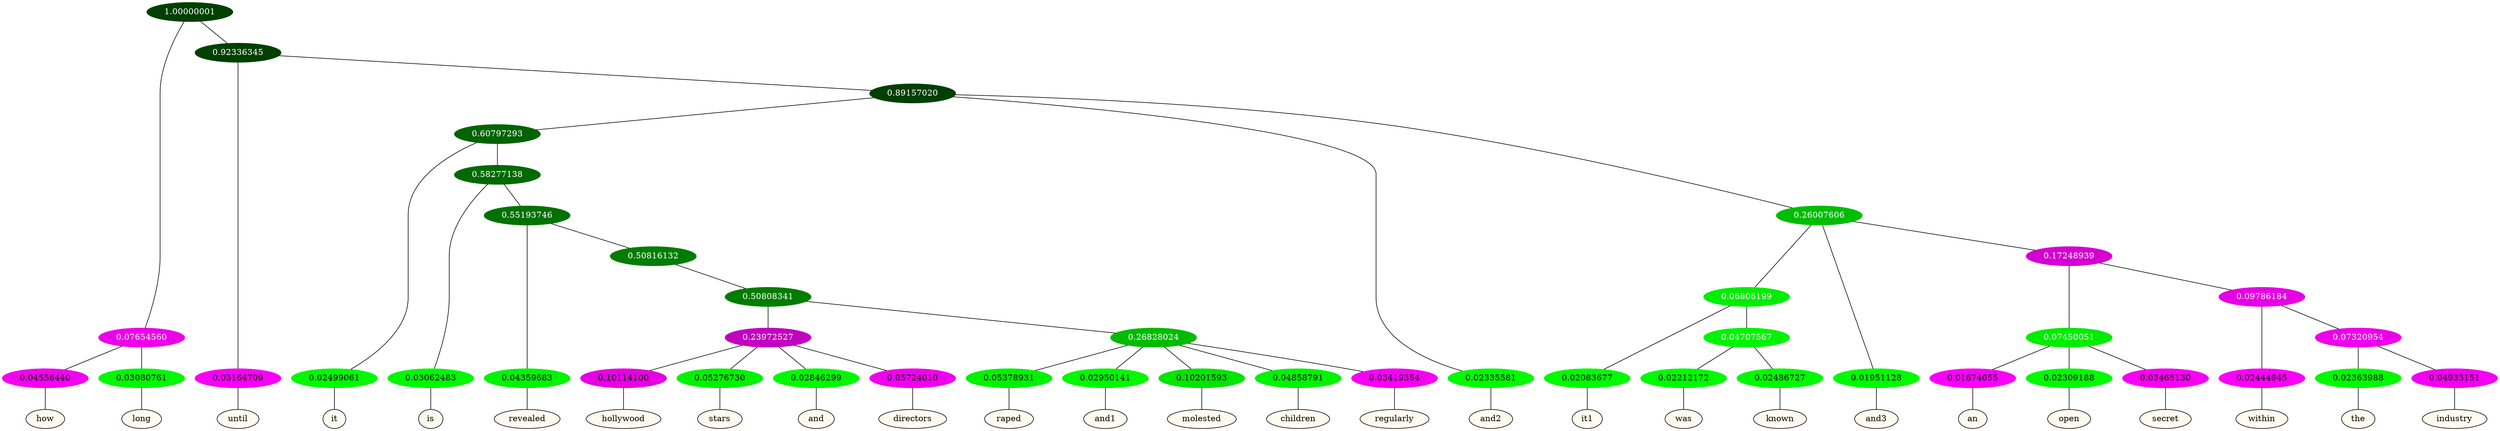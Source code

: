 graph {
	node [format=png height=0.15 nodesep=0.001 ordering=out overlap=prism overlap_scaling=0.01 ranksep=0.001 ratio=0.2 style=filled width=0.15]
	{
		rank=same
		a_w_3 [label=how color=black fillcolor=floralwhite style="filled,solid"]
		a_w_4 [label=long color=black fillcolor=floralwhite style="filled,solid"]
		a_w_5 [label=until color=black fillcolor=floralwhite style="filled,solid"]
		a_w_10 [label=it color=black fillcolor=floralwhite style="filled,solid"]
		a_w_15 [label=is color=black fillcolor=floralwhite style="filled,solid"]
		a_w_21 [label=revealed color=black fillcolor=floralwhite style="filled,solid"]
		a_w_35 [label=hollywood color=black fillcolor=floralwhite style="filled,solid"]
		a_w_36 [label=stars color=black fillcolor=floralwhite style="filled,solid"]
		a_w_37 [label=and color=black fillcolor=floralwhite style="filled,solid"]
		a_w_38 [label=directors color=black fillcolor=floralwhite style="filled,solid"]
		a_w_39 [label=raped color=black fillcolor=floralwhite style="filled,solid"]
		a_w_40 [label=and1 color=black fillcolor=floralwhite style="filled,solid"]
		a_w_41 [label=molested color=black fillcolor=floralwhite style="filled,solid"]
		a_w_42 [label=children color=black fillcolor=floralwhite style="filled,solid"]
		a_w_43 [label=regularly color=black fillcolor=floralwhite style="filled,solid"]
		a_w_8 [label=and2 color=black fillcolor=floralwhite style="filled,solid"]
		a_w_17 [label=it1 color=black fillcolor=floralwhite style="filled,solid"]
		a_w_23 [label=was color=black fillcolor=floralwhite style="filled,solid"]
		a_w_24 [label=known color=black fillcolor=floralwhite style="filled,solid"]
		a_w_13 [label=and3 color=black fillcolor=floralwhite style="filled,solid"]
		a_w_25 [label=an color=black fillcolor=floralwhite style="filled,solid"]
		a_w_26 [label=open color=black fillcolor=floralwhite style="filled,solid"]
		a_w_27 [label=secret color=black fillcolor=floralwhite style="filled,solid"]
		a_w_28 [label=within color=black fillcolor=floralwhite style="filled,solid"]
		a_w_31 [label=the color=black fillcolor=floralwhite style="filled,solid"]
		a_w_32 [label=industry color=black fillcolor=floralwhite style="filled,solid"]
	}
	a_n_3 -- a_w_3
	a_n_4 -- a_w_4
	a_n_5 -- a_w_5
	a_n_10 -- a_w_10
	a_n_15 -- a_w_15
	a_n_21 -- a_w_21
	a_n_35 -- a_w_35
	a_n_36 -- a_w_36
	a_n_37 -- a_w_37
	a_n_38 -- a_w_38
	a_n_39 -- a_w_39
	a_n_40 -- a_w_40
	a_n_41 -- a_w_41
	a_n_42 -- a_w_42
	a_n_43 -- a_w_43
	a_n_8 -- a_w_8
	a_n_17 -- a_w_17
	a_n_23 -- a_w_23
	a_n_24 -- a_w_24
	a_n_13 -- a_w_13
	a_n_25 -- a_w_25
	a_n_26 -- a_w_26
	a_n_27 -- a_w_27
	a_n_28 -- a_w_28
	a_n_31 -- a_w_31
	a_n_32 -- a_w_32
	{
		rank=same
		a_n_3 [label=0.04556440 color="0.835 1.000 0.954" fontcolor=black]
		a_n_4 [label=0.03080761 color="0.334 1.000 0.969" fontcolor=black]
		a_n_5 [label=0.03164709 color="0.835 1.000 0.968" fontcolor=black]
		a_n_10 [label=0.02499061 color="0.334 1.000 0.975" fontcolor=black]
		a_n_15 [label=0.03062483 color="0.334 1.000 0.969" fontcolor=black]
		a_n_21 [label=0.04359683 color="0.334 1.000 0.956" fontcolor=black]
		a_n_35 [label=0.10114100 color="0.835 1.000 0.899" fontcolor=black]
		a_n_36 [label=0.05276730 color="0.334 1.000 0.947" fontcolor=black]
		a_n_37 [label=0.02846299 color="0.334 1.000 0.972" fontcolor=black]
		a_n_38 [label=0.05724010 color="0.835 1.000 0.943" fontcolor=black]
		a_n_39 [label=0.05378931 color="0.334 1.000 0.946" fontcolor=black]
		a_n_40 [label=0.02950141 color="0.334 1.000 0.970" fontcolor=black]
		a_n_41 [label=0.10201593 color="0.334 1.000 0.898" fontcolor=black]
		a_n_42 [label=0.04858791 color="0.334 1.000 0.951" fontcolor=black]
		a_n_43 [label=0.03419354 color="0.835 1.000 0.966" fontcolor=black]
		a_n_8 [label=0.02335581 color="0.334 1.000 0.977" fontcolor=black]
		a_n_17 [label=0.02083677 color="0.334 1.000 0.979" fontcolor=black]
		a_n_23 [label=0.02212172 color="0.334 1.000 0.978" fontcolor=black]
		a_n_24 [label=0.02486727 color="0.334 1.000 0.975" fontcolor=black]
		a_n_13 [label=0.01951128 color="0.334 1.000 0.980" fontcolor=black]
		a_n_25 [label=0.01674055 color="0.835 1.000 0.983" fontcolor=black]
		a_n_26 [label=0.02309188 color="0.334 1.000 0.977" fontcolor=black]
		a_n_27 [label=0.03465130 color="0.835 1.000 0.965" fontcolor=black]
		a_n_28 [label=0.02444945 color="0.835 1.000 0.976" fontcolor=black]
		a_n_31 [label=0.02363988 color="0.334 1.000 0.976" fontcolor=black]
		a_n_32 [label=0.04933151 color="0.835 1.000 0.951" fontcolor=black]
	}
	a_n_0 [label=1.00000001 color="0.334 1.000 0.250" fontcolor=grey99]
	a_n_1 [label=0.07654560 color="0.835 1.000 0.923" fontcolor=grey99]
	a_n_0 -- a_n_1
	a_n_2 [label=0.92336345 color="0.334 1.000 0.250" fontcolor=grey99]
	a_n_0 -- a_n_2
	a_n_1 -- a_n_3
	a_n_1 -- a_n_4
	a_n_2 -- a_n_5
	a_n_6 [label=0.89157020 color="0.334 1.000 0.250" fontcolor=grey99]
	a_n_2 -- a_n_6
	a_n_7 [label=0.60797293 color="0.334 1.000 0.392" fontcolor=grey99]
	a_n_6 -- a_n_7
	a_n_6 -- a_n_8
	a_n_9 [label=0.26007606 color="0.334 1.000 0.740" fontcolor=grey99]
	a_n_6 -- a_n_9
	a_n_7 -- a_n_10
	a_n_11 [label=0.58277138 color="0.334 1.000 0.417" fontcolor=grey99]
	a_n_7 -- a_n_11
	a_n_12 [label=0.06806199 color="0.334 1.000 0.932" fontcolor=grey99]
	a_n_9 -- a_n_12
	a_n_9 -- a_n_13
	a_n_14 [label=0.17248939 color="0.835 1.000 0.828" fontcolor=grey99]
	a_n_9 -- a_n_14
	a_n_11 -- a_n_15
	a_n_16 [label=0.55193746 color="0.334 1.000 0.448" fontcolor=grey99]
	a_n_11 -- a_n_16
	a_n_12 -- a_n_17
	a_n_18 [label=0.04707567 color="0.334 1.000 0.953" fontcolor=grey99]
	a_n_12 -- a_n_18
	a_n_19 [label=0.07450051 color="0.334 1.000 0.925" fontcolor=grey99]
	a_n_14 -- a_n_19
	a_n_20 [label=0.09786184 color="0.835 1.000 0.902" fontcolor=grey99]
	a_n_14 -- a_n_20
	a_n_16 -- a_n_21
	a_n_22 [label=0.50816132 color="0.334 1.000 0.492" fontcolor=grey99]
	a_n_16 -- a_n_22
	a_n_18 -- a_n_23
	a_n_18 -- a_n_24
	a_n_19 -- a_n_25
	a_n_19 -- a_n_26
	a_n_19 -- a_n_27
	a_n_20 -- a_n_28
	a_n_29 [label=0.07320954 color="0.835 1.000 0.927" fontcolor=grey99]
	a_n_20 -- a_n_29
	a_n_30 [label=0.50808341 color="0.334 1.000 0.492" fontcolor=grey99]
	a_n_22 -- a_n_30
	a_n_29 -- a_n_31
	a_n_29 -- a_n_32
	a_n_33 [label=0.23972527 color="0.835 1.000 0.760" fontcolor=grey99]
	a_n_30 -- a_n_33
	a_n_34 [label=0.26828024 color="0.334 1.000 0.732" fontcolor=grey99]
	a_n_30 -- a_n_34
	a_n_33 -- a_n_35
	a_n_33 -- a_n_36
	a_n_33 -- a_n_37
	a_n_33 -- a_n_38
	a_n_34 -- a_n_39
	a_n_34 -- a_n_40
	a_n_34 -- a_n_41
	a_n_34 -- a_n_42
	a_n_34 -- a_n_43
}
